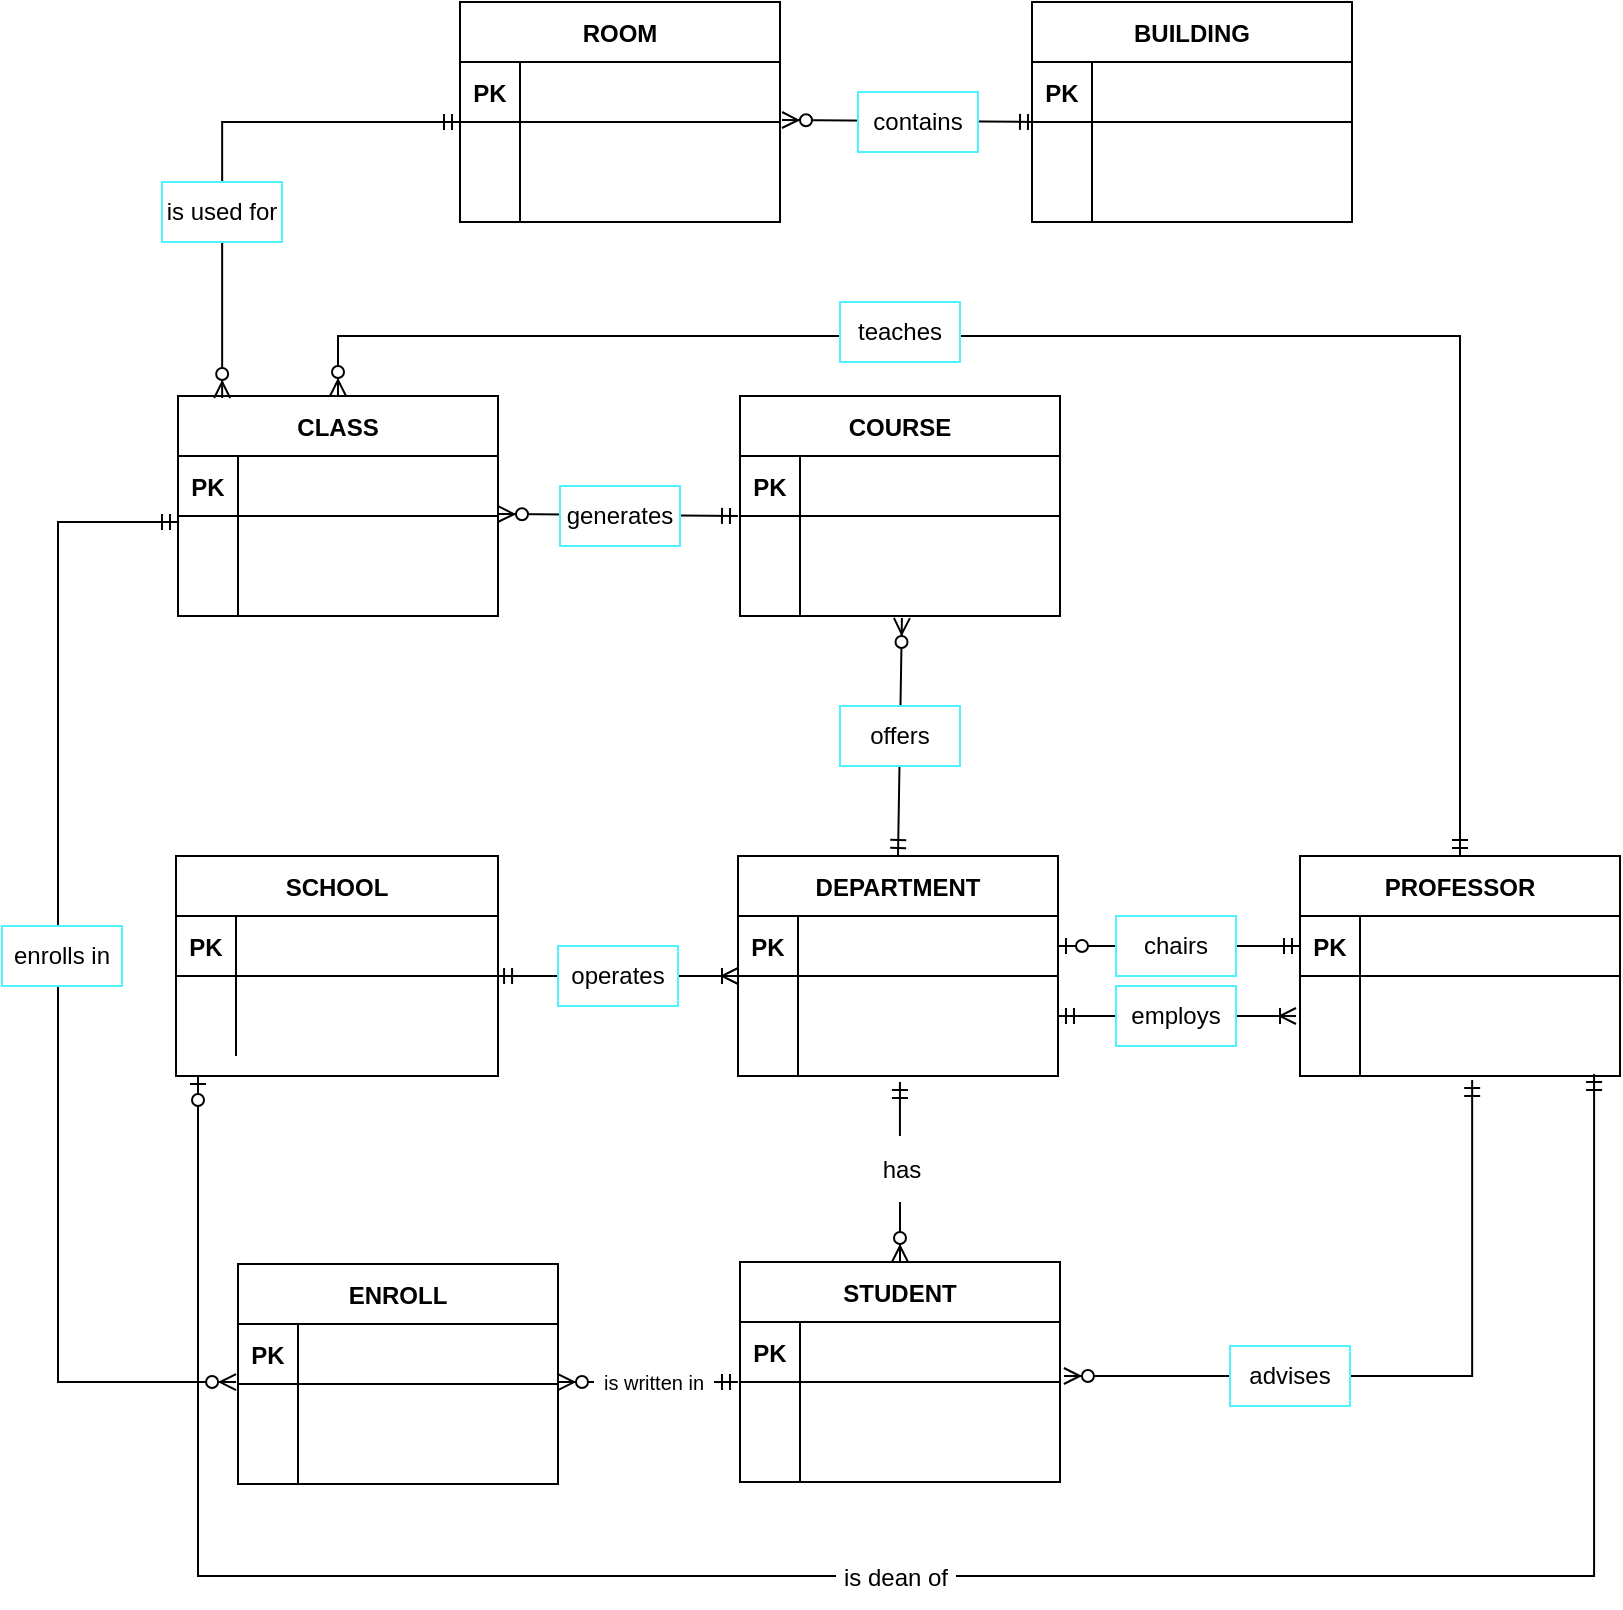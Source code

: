 <mxfile version="26.0.16">
  <diagram id="R2lEEEUBdFMjLlhIrx00" name="Page-1">
    <mxGraphModel dx="950" dy="764" grid="1" gridSize="10" guides="1" tooltips="1" connect="1" arrows="1" fold="1" page="1" pageScale="1" pageWidth="850" pageHeight="1100" math="0" shadow="0" extFonts="Permanent Marker^https://fonts.googleapis.com/css?family=Permanent+Marker">
      <root>
        <mxCell id="0" />
        <mxCell id="1" parent="0" />
        <mxCell id="C-vyLk0tnHw3VtMMgP7b-2" value="DEPARTMENT" style="shape=table;startSize=30;container=1;collapsible=1;childLayout=tableLayout;fixedRows=1;rowLines=0;fontStyle=1;align=center;resizeLast=1;" parent="1" vertex="1">
          <mxGeometry x="378" y="627" width="160" height="110" as="geometry" />
        </mxCell>
        <mxCell id="C-vyLk0tnHw3VtMMgP7b-3" value="" style="shape=partialRectangle;collapsible=0;dropTarget=0;pointerEvents=0;fillColor=none;points=[[0,0.5],[1,0.5]];portConstraint=eastwest;top=0;left=0;right=0;bottom=1;" parent="C-vyLk0tnHw3VtMMgP7b-2" vertex="1">
          <mxGeometry y="30" width="160" height="30" as="geometry" />
        </mxCell>
        <mxCell id="C-vyLk0tnHw3VtMMgP7b-4" value="PK" style="shape=partialRectangle;overflow=hidden;connectable=0;fillColor=none;top=0;left=0;bottom=0;right=0;fontStyle=1;" parent="C-vyLk0tnHw3VtMMgP7b-3" vertex="1">
          <mxGeometry width="30" height="30" as="geometry">
            <mxRectangle width="30" height="30" as="alternateBounds" />
          </mxGeometry>
        </mxCell>
        <mxCell id="C-vyLk0tnHw3VtMMgP7b-5" value="" style="shape=partialRectangle;overflow=hidden;connectable=0;fillColor=none;top=0;left=0;bottom=0;right=0;align=left;spacingLeft=6;fontStyle=5;" parent="C-vyLk0tnHw3VtMMgP7b-3" vertex="1">
          <mxGeometry x="30" width="130" height="30" as="geometry">
            <mxRectangle width="130" height="30" as="alternateBounds" />
          </mxGeometry>
        </mxCell>
        <mxCell id="C-vyLk0tnHw3VtMMgP7b-6" value="" style="shape=partialRectangle;collapsible=0;dropTarget=0;pointerEvents=0;fillColor=none;points=[[0,0.5],[1,0.5]];portConstraint=eastwest;top=0;left=0;right=0;bottom=0;" parent="C-vyLk0tnHw3VtMMgP7b-2" vertex="1">
          <mxGeometry y="60" width="160" height="30" as="geometry" />
        </mxCell>
        <mxCell id="C-vyLk0tnHw3VtMMgP7b-7" value="" style="shape=partialRectangle;overflow=hidden;connectable=0;fillColor=none;top=0;left=0;bottom=0;right=0;" parent="C-vyLk0tnHw3VtMMgP7b-6" vertex="1">
          <mxGeometry width="30" height="30" as="geometry">
            <mxRectangle width="30" height="30" as="alternateBounds" />
          </mxGeometry>
        </mxCell>
        <mxCell id="C-vyLk0tnHw3VtMMgP7b-8" value="" style="shape=partialRectangle;overflow=hidden;connectable=0;fillColor=none;top=0;left=0;bottom=0;right=0;align=left;spacingLeft=6;" parent="C-vyLk0tnHw3VtMMgP7b-6" vertex="1">
          <mxGeometry x="30" width="130" height="30" as="geometry">
            <mxRectangle width="130" height="30" as="alternateBounds" />
          </mxGeometry>
        </mxCell>
        <mxCell id="C-vyLk0tnHw3VtMMgP7b-9" value="" style="shape=partialRectangle;collapsible=0;dropTarget=0;pointerEvents=0;fillColor=none;points=[[0,0.5],[1,0.5]];portConstraint=eastwest;top=0;left=0;right=0;bottom=0;" parent="C-vyLk0tnHw3VtMMgP7b-2" vertex="1">
          <mxGeometry y="90" width="160" height="20" as="geometry" />
        </mxCell>
        <mxCell id="C-vyLk0tnHw3VtMMgP7b-10" value="" style="shape=partialRectangle;overflow=hidden;connectable=0;fillColor=none;top=0;left=0;bottom=0;right=0;" parent="C-vyLk0tnHw3VtMMgP7b-9" vertex="1">
          <mxGeometry width="30" height="20" as="geometry">
            <mxRectangle width="30" height="20" as="alternateBounds" />
          </mxGeometry>
        </mxCell>
        <mxCell id="C-vyLk0tnHw3VtMMgP7b-11" value="" style="shape=partialRectangle;overflow=hidden;connectable=0;fillColor=none;top=0;left=0;bottom=0;right=0;align=left;spacingLeft=6;" parent="C-vyLk0tnHw3VtMMgP7b-9" vertex="1">
          <mxGeometry x="30" width="130" height="20" as="geometry">
            <mxRectangle width="130" height="20" as="alternateBounds" />
          </mxGeometry>
        </mxCell>
        <mxCell id="C-vyLk0tnHw3VtMMgP7b-23" value="SCHOOL" style="shape=table;startSize=30;container=1;collapsible=1;childLayout=tableLayout;fixedRows=1;rowLines=0;fontStyle=1;align=center;resizeLast=1;" parent="1" vertex="1">
          <mxGeometry x="97" y="627" width="161" height="110" as="geometry" />
        </mxCell>
        <mxCell id="C-vyLk0tnHw3VtMMgP7b-24" value="" style="shape=partialRectangle;collapsible=0;dropTarget=0;pointerEvents=0;fillColor=none;points=[[0,0.5],[1,0.5]];portConstraint=eastwest;top=0;left=0;right=0;bottom=1;" parent="C-vyLk0tnHw3VtMMgP7b-23" vertex="1">
          <mxGeometry y="30" width="161" height="30" as="geometry" />
        </mxCell>
        <mxCell id="C-vyLk0tnHw3VtMMgP7b-25" value="PK" style="shape=partialRectangle;overflow=hidden;connectable=0;fillColor=none;top=0;left=0;bottom=0;right=0;fontStyle=1;" parent="C-vyLk0tnHw3VtMMgP7b-24" vertex="1">
          <mxGeometry width="30" height="30" as="geometry">
            <mxRectangle width="30" height="30" as="alternateBounds" />
          </mxGeometry>
        </mxCell>
        <mxCell id="C-vyLk0tnHw3VtMMgP7b-26" value="" style="shape=partialRectangle;overflow=hidden;connectable=0;fillColor=none;top=0;left=0;bottom=0;right=0;align=left;spacingLeft=6;fontStyle=5;" parent="C-vyLk0tnHw3VtMMgP7b-24" vertex="1">
          <mxGeometry x="30" width="131" height="30" as="geometry">
            <mxRectangle width="131" height="30" as="alternateBounds" />
          </mxGeometry>
        </mxCell>
        <mxCell id="C-vyLk0tnHw3VtMMgP7b-27" value="" style="shape=partialRectangle;collapsible=0;dropTarget=0;pointerEvents=0;fillColor=none;points=[[0,0.5],[1,0.5]];portConstraint=eastwest;top=0;left=0;right=0;bottom=0;" parent="C-vyLk0tnHw3VtMMgP7b-23" vertex="1">
          <mxGeometry y="60" width="161" height="40" as="geometry" />
        </mxCell>
        <mxCell id="C-vyLk0tnHw3VtMMgP7b-28" value="" style="shape=partialRectangle;overflow=hidden;connectable=0;fillColor=none;top=0;left=0;bottom=0;right=0;" parent="C-vyLk0tnHw3VtMMgP7b-27" vertex="1">
          <mxGeometry width="30" height="40" as="geometry">
            <mxRectangle width="30" height="40" as="alternateBounds" />
          </mxGeometry>
        </mxCell>
        <mxCell id="C-vyLk0tnHw3VtMMgP7b-29" value="" style="shape=partialRectangle;overflow=hidden;connectable=0;fillColor=none;top=0;left=0;bottom=0;right=0;align=left;spacingLeft=6;" parent="C-vyLk0tnHw3VtMMgP7b-27" vertex="1">
          <mxGeometry x="30" width="131" height="40" as="geometry">
            <mxRectangle width="131" height="40" as="alternateBounds" />
          </mxGeometry>
        </mxCell>
        <mxCell id="QNezhrRx2V7ttAoGmhOf-14" value="STUDENT" style="shape=table;startSize=30;container=1;collapsible=1;childLayout=tableLayout;fixedRows=1;rowLines=0;fontStyle=1;align=center;resizeLast=1;" parent="1" vertex="1">
          <mxGeometry x="379" y="830" width="160" height="110" as="geometry" />
        </mxCell>
        <mxCell id="QNezhrRx2V7ttAoGmhOf-15" value="" style="shape=partialRectangle;collapsible=0;dropTarget=0;pointerEvents=0;fillColor=none;points=[[0,0.5],[1,0.5]];portConstraint=eastwest;top=0;left=0;right=0;bottom=1;" parent="QNezhrRx2V7ttAoGmhOf-14" vertex="1">
          <mxGeometry y="30" width="160" height="30" as="geometry" />
        </mxCell>
        <mxCell id="QNezhrRx2V7ttAoGmhOf-16" value="PK" style="shape=partialRectangle;overflow=hidden;connectable=0;fillColor=none;top=0;left=0;bottom=0;right=0;fontStyle=1;" parent="QNezhrRx2V7ttAoGmhOf-15" vertex="1">
          <mxGeometry width="30" height="30" as="geometry">
            <mxRectangle width="30" height="30" as="alternateBounds" />
          </mxGeometry>
        </mxCell>
        <mxCell id="QNezhrRx2V7ttAoGmhOf-17" value="" style="shape=partialRectangle;overflow=hidden;connectable=0;fillColor=none;top=0;left=0;bottom=0;right=0;align=left;spacingLeft=6;fontStyle=5;" parent="QNezhrRx2V7ttAoGmhOf-15" vertex="1">
          <mxGeometry x="30" width="130" height="30" as="geometry">
            <mxRectangle width="130" height="30" as="alternateBounds" />
          </mxGeometry>
        </mxCell>
        <mxCell id="QNezhrRx2V7ttAoGmhOf-18" value="" style="shape=partialRectangle;collapsible=0;dropTarget=0;pointerEvents=0;fillColor=none;points=[[0,0.5],[1,0.5]];portConstraint=eastwest;top=0;left=0;right=0;bottom=0;" parent="QNezhrRx2V7ttAoGmhOf-14" vertex="1">
          <mxGeometry y="60" width="160" height="30" as="geometry" />
        </mxCell>
        <mxCell id="QNezhrRx2V7ttAoGmhOf-19" value="" style="shape=partialRectangle;overflow=hidden;connectable=0;fillColor=none;top=0;left=0;bottom=0;right=0;" parent="QNezhrRx2V7ttAoGmhOf-18" vertex="1">
          <mxGeometry width="30" height="30" as="geometry">
            <mxRectangle width="30" height="30" as="alternateBounds" />
          </mxGeometry>
        </mxCell>
        <mxCell id="QNezhrRx2V7ttAoGmhOf-20" value="" style="shape=partialRectangle;overflow=hidden;connectable=0;fillColor=none;top=0;left=0;bottom=0;right=0;align=left;spacingLeft=6;" parent="QNezhrRx2V7ttAoGmhOf-18" vertex="1">
          <mxGeometry x="30" width="130" height="30" as="geometry">
            <mxRectangle width="130" height="30" as="alternateBounds" />
          </mxGeometry>
        </mxCell>
        <mxCell id="QNezhrRx2V7ttAoGmhOf-21" value="" style="shape=partialRectangle;collapsible=0;dropTarget=0;pointerEvents=0;fillColor=none;points=[[0,0.5],[1,0.5]];portConstraint=eastwest;top=0;left=0;right=0;bottom=0;" parent="QNezhrRx2V7ttAoGmhOf-14" vertex="1">
          <mxGeometry y="90" width="160" height="20" as="geometry" />
        </mxCell>
        <mxCell id="QNezhrRx2V7ttAoGmhOf-22" value="" style="shape=partialRectangle;overflow=hidden;connectable=0;fillColor=none;top=0;left=0;bottom=0;right=0;" parent="QNezhrRx2V7ttAoGmhOf-21" vertex="1">
          <mxGeometry width="30" height="20" as="geometry">
            <mxRectangle width="30" height="20" as="alternateBounds" />
          </mxGeometry>
        </mxCell>
        <mxCell id="QNezhrRx2V7ttAoGmhOf-23" value="" style="shape=partialRectangle;overflow=hidden;connectable=0;fillColor=none;top=0;left=0;bottom=0;right=0;align=left;spacingLeft=6;" parent="QNezhrRx2V7ttAoGmhOf-21" vertex="1">
          <mxGeometry x="30" width="130" height="20" as="geometry">
            <mxRectangle width="130" height="20" as="alternateBounds" />
          </mxGeometry>
        </mxCell>
        <mxCell id="QNezhrRx2V7ttAoGmhOf-29" value="" style="edgeStyle=entityRelationEdgeStyle;fontSize=12;html=1;endArrow=ERoneToMany;startArrow=ERmandOne;rounded=0;exitX=0.994;exitY=0;exitDx=0;exitDy=0;exitPerimeter=0;" parent="1" source="C-vyLk0tnHw3VtMMgP7b-27" edge="1">
          <mxGeometry width="100" height="100" relative="1" as="geometry">
            <mxPoint x="368" y="687" as="sourcePoint" />
            <mxPoint x="378" y="687" as="targetPoint" />
            <Array as="points">
              <mxPoint x="478" y="677" />
              <mxPoint x="468" y="677" />
            </Array>
          </mxGeometry>
        </mxCell>
        <mxCell id="QNezhrRx2V7ttAoGmhOf-12" value="operates" style="text;html=1;align=center;verticalAlign=middle;whiteSpace=wrap;rounded=0;fillColor=#FFFFFF;strokeColor=#4FF3FF;" parent="1" vertex="1">
          <mxGeometry x="288" y="672" width="60" height="30" as="geometry" />
        </mxCell>
        <mxCell id="QNezhrRx2V7ttAoGmhOf-33" value="PROFESSOR" style="shape=table;startSize=30;container=1;collapsible=1;childLayout=tableLayout;fixedRows=1;rowLines=0;fontStyle=1;align=center;resizeLast=1;" parent="1" vertex="1">
          <mxGeometry x="659" y="627" width="160" height="110" as="geometry" />
        </mxCell>
        <mxCell id="QNezhrRx2V7ttAoGmhOf-34" value="" style="shape=partialRectangle;collapsible=0;dropTarget=0;pointerEvents=0;fillColor=none;points=[[0,0.5],[1,0.5]];portConstraint=eastwest;top=0;left=0;right=0;bottom=1;" parent="QNezhrRx2V7ttAoGmhOf-33" vertex="1">
          <mxGeometry y="30" width="160" height="30" as="geometry" />
        </mxCell>
        <mxCell id="QNezhrRx2V7ttAoGmhOf-35" value="PK" style="shape=partialRectangle;overflow=hidden;connectable=0;fillColor=none;top=0;left=0;bottom=0;right=0;fontStyle=1;" parent="QNezhrRx2V7ttAoGmhOf-34" vertex="1">
          <mxGeometry width="30" height="30" as="geometry">
            <mxRectangle width="30" height="30" as="alternateBounds" />
          </mxGeometry>
        </mxCell>
        <mxCell id="QNezhrRx2V7ttAoGmhOf-36" value="" style="shape=partialRectangle;overflow=hidden;connectable=0;fillColor=none;top=0;left=0;bottom=0;right=0;align=left;spacingLeft=6;fontStyle=5;" parent="QNezhrRx2V7ttAoGmhOf-34" vertex="1">
          <mxGeometry x="30" width="130" height="30" as="geometry">
            <mxRectangle width="130" height="30" as="alternateBounds" />
          </mxGeometry>
        </mxCell>
        <mxCell id="QNezhrRx2V7ttAoGmhOf-37" value="" style="shape=partialRectangle;collapsible=0;dropTarget=0;pointerEvents=0;fillColor=none;points=[[0,0.5],[1,0.5]];portConstraint=eastwest;top=0;left=0;right=0;bottom=0;" parent="QNezhrRx2V7ttAoGmhOf-33" vertex="1">
          <mxGeometry y="60" width="160" height="30" as="geometry" />
        </mxCell>
        <mxCell id="QNezhrRx2V7ttAoGmhOf-38" value="" style="shape=partialRectangle;overflow=hidden;connectable=0;fillColor=none;top=0;left=0;bottom=0;right=0;" parent="QNezhrRx2V7ttAoGmhOf-37" vertex="1">
          <mxGeometry width="30" height="30" as="geometry">
            <mxRectangle width="30" height="30" as="alternateBounds" />
          </mxGeometry>
        </mxCell>
        <mxCell id="QNezhrRx2V7ttAoGmhOf-39" value="" style="shape=partialRectangle;overflow=hidden;connectable=0;fillColor=none;top=0;left=0;bottom=0;right=0;align=left;spacingLeft=6;" parent="QNezhrRx2V7ttAoGmhOf-37" vertex="1">
          <mxGeometry x="30" width="130" height="30" as="geometry">
            <mxRectangle width="130" height="30" as="alternateBounds" />
          </mxGeometry>
        </mxCell>
        <mxCell id="QNezhrRx2V7ttAoGmhOf-40" value="" style="shape=partialRectangle;collapsible=0;dropTarget=0;pointerEvents=0;fillColor=none;points=[[0,0.5],[1,0.5]];portConstraint=eastwest;top=0;left=0;right=0;bottom=0;" parent="QNezhrRx2V7ttAoGmhOf-33" vertex="1">
          <mxGeometry y="90" width="160" height="20" as="geometry" />
        </mxCell>
        <mxCell id="QNezhrRx2V7ttAoGmhOf-41" value="" style="shape=partialRectangle;overflow=hidden;connectable=0;fillColor=none;top=0;left=0;bottom=0;right=0;" parent="QNezhrRx2V7ttAoGmhOf-40" vertex="1">
          <mxGeometry width="30" height="20" as="geometry">
            <mxRectangle width="30" height="20" as="alternateBounds" />
          </mxGeometry>
        </mxCell>
        <mxCell id="QNezhrRx2V7ttAoGmhOf-42" value="" style="shape=partialRectangle;overflow=hidden;connectable=0;fillColor=none;top=0;left=0;bottom=0;right=0;align=left;spacingLeft=6;" parent="QNezhrRx2V7ttAoGmhOf-40" vertex="1">
          <mxGeometry x="30" width="130" height="20" as="geometry">
            <mxRectangle width="130" height="20" as="alternateBounds" />
          </mxGeometry>
        </mxCell>
        <mxCell id="QNezhrRx2V7ttAoGmhOf-43" value="" style="fontSize=12;html=1;endArrow=ERoneToMany;startArrow=ERmandOne;rounded=0;" parent="1" edge="1">
          <mxGeometry width="100" height="100" relative="1" as="geometry">
            <mxPoint x="538" y="707" as="sourcePoint" />
            <mxPoint x="657" y="707" as="targetPoint" />
          </mxGeometry>
        </mxCell>
        <mxCell id="QNezhrRx2V7ttAoGmhOf-44" value="employs" style="text;html=1;align=center;verticalAlign=middle;whiteSpace=wrap;rounded=0;fillColor=#FFFFFF;strokeColor=#4FF3FF;" parent="1" vertex="1">
          <mxGeometry x="567" y="692" width="60" height="30" as="geometry" />
        </mxCell>
        <mxCell id="gdfZpjY-pPg9izJLsY7B-7" value="COURSE" style="shape=table;startSize=30;container=1;collapsible=1;childLayout=tableLayout;fixedRows=1;rowLines=0;fontStyle=1;align=center;resizeLast=1;" vertex="1" parent="1">
          <mxGeometry x="379" y="397" width="160" height="110" as="geometry" />
        </mxCell>
        <mxCell id="gdfZpjY-pPg9izJLsY7B-8" value="" style="shape=partialRectangle;collapsible=0;dropTarget=0;pointerEvents=0;fillColor=none;points=[[0,0.5],[1,0.5]];portConstraint=eastwest;top=0;left=0;right=0;bottom=1;" vertex="1" parent="gdfZpjY-pPg9izJLsY7B-7">
          <mxGeometry y="30" width="160" height="30" as="geometry" />
        </mxCell>
        <mxCell id="gdfZpjY-pPg9izJLsY7B-9" value="PK" style="shape=partialRectangle;overflow=hidden;connectable=0;fillColor=none;top=0;left=0;bottom=0;right=0;fontStyle=1;" vertex="1" parent="gdfZpjY-pPg9izJLsY7B-8">
          <mxGeometry width="30" height="30" as="geometry">
            <mxRectangle width="30" height="30" as="alternateBounds" />
          </mxGeometry>
        </mxCell>
        <mxCell id="gdfZpjY-pPg9izJLsY7B-10" value="" style="shape=partialRectangle;overflow=hidden;connectable=0;fillColor=none;top=0;left=0;bottom=0;right=0;align=left;spacingLeft=6;fontStyle=5;" vertex="1" parent="gdfZpjY-pPg9izJLsY7B-8">
          <mxGeometry x="30" width="130" height="30" as="geometry">
            <mxRectangle width="130" height="30" as="alternateBounds" />
          </mxGeometry>
        </mxCell>
        <mxCell id="gdfZpjY-pPg9izJLsY7B-11" value="" style="shape=partialRectangle;collapsible=0;dropTarget=0;pointerEvents=0;fillColor=none;points=[[0,0.5],[1,0.5]];portConstraint=eastwest;top=0;left=0;right=0;bottom=0;" vertex="1" parent="gdfZpjY-pPg9izJLsY7B-7">
          <mxGeometry y="60" width="160" height="30" as="geometry" />
        </mxCell>
        <mxCell id="gdfZpjY-pPg9izJLsY7B-12" value="" style="shape=partialRectangle;overflow=hidden;connectable=0;fillColor=none;top=0;left=0;bottom=0;right=0;" vertex="1" parent="gdfZpjY-pPg9izJLsY7B-11">
          <mxGeometry width="30" height="30" as="geometry">
            <mxRectangle width="30" height="30" as="alternateBounds" />
          </mxGeometry>
        </mxCell>
        <mxCell id="gdfZpjY-pPg9izJLsY7B-13" value="" style="shape=partialRectangle;overflow=hidden;connectable=0;fillColor=none;top=0;left=0;bottom=0;right=0;align=left;spacingLeft=6;" vertex="1" parent="gdfZpjY-pPg9izJLsY7B-11">
          <mxGeometry x="30" width="130" height="30" as="geometry">
            <mxRectangle width="130" height="30" as="alternateBounds" />
          </mxGeometry>
        </mxCell>
        <mxCell id="gdfZpjY-pPg9izJLsY7B-14" value="" style="shape=partialRectangle;collapsible=0;dropTarget=0;pointerEvents=0;fillColor=none;points=[[0,0.5],[1,0.5]];portConstraint=eastwest;top=0;left=0;right=0;bottom=0;" vertex="1" parent="gdfZpjY-pPg9izJLsY7B-7">
          <mxGeometry y="90" width="160" height="20" as="geometry" />
        </mxCell>
        <mxCell id="gdfZpjY-pPg9izJLsY7B-15" value="" style="shape=partialRectangle;overflow=hidden;connectable=0;fillColor=none;top=0;left=0;bottom=0;right=0;" vertex="1" parent="gdfZpjY-pPg9izJLsY7B-14">
          <mxGeometry width="30" height="20" as="geometry">
            <mxRectangle width="30" height="20" as="alternateBounds" />
          </mxGeometry>
        </mxCell>
        <mxCell id="gdfZpjY-pPg9izJLsY7B-16" value="" style="shape=partialRectangle;overflow=hidden;connectable=0;fillColor=none;top=0;left=0;bottom=0;right=0;align=left;spacingLeft=6;" vertex="1" parent="gdfZpjY-pPg9izJLsY7B-14">
          <mxGeometry x="30" width="130" height="20" as="geometry">
            <mxRectangle width="130" height="20" as="alternateBounds" />
          </mxGeometry>
        </mxCell>
        <mxCell id="gdfZpjY-pPg9izJLsY7B-19" value="CLASS" style="shape=table;startSize=30;container=1;collapsible=1;childLayout=tableLayout;fixedRows=1;rowLines=0;fontStyle=1;align=center;resizeLast=1;" vertex="1" parent="1">
          <mxGeometry x="98" y="397" width="160" height="110" as="geometry" />
        </mxCell>
        <mxCell id="gdfZpjY-pPg9izJLsY7B-20" value="" style="shape=partialRectangle;collapsible=0;dropTarget=0;pointerEvents=0;fillColor=none;points=[[0,0.5],[1,0.5]];portConstraint=eastwest;top=0;left=0;right=0;bottom=1;" vertex="1" parent="gdfZpjY-pPg9izJLsY7B-19">
          <mxGeometry y="30" width="160" height="30" as="geometry" />
        </mxCell>
        <mxCell id="gdfZpjY-pPg9izJLsY7B-21" value="PK" style="shape=partialRectangle;overflow=hidden;connectable=0;fillColor=none;top=0;left=0;bottom=0;right=0;fontStyle=1;" vertex="1" parent="gdfZpjY-pPg9izJLsY7B-20">
          <mxGeometry width="30" height="30" as="geometry">
            <mxRectangle width="30" height="30" as="alternateBounds" />
          </mxGeometry>
        </mxCell>
        <mxCell id="gdfZpjY-pPg9izJLsY7B-22" value="" style="shape=partialRectangle;overflow=hidden;connectable=0;fillColor=none;top=0;left=0;bottom=0;right=0;align=left;spacingLeft=6;fontStyle=5;" vertex="1" parent="gdfZpjY-pPg9izJLsY7B-20">
          <mxGeometry x="30" width="130" height="30" as="geometry">
            <mxRectangle width="130" height="30" as="alternateBounds" />
          </mxGeometry>
        </mxCell>
        <mxCell id="gdfZpjY-pPg9izJLsY7B-23" value="" style="shape=partialRectangle;collapsible=0;dropTarget=0;pointerEvents=0;fillColor=none;points=[[0,0.5],[1,0.5]];portConstraint=eastwest;top=0;left=0;right=0;bottom=0;" vertex="1" parent="gdfZpjY-pPg9izJLsY7B-19">
          <mxGeometry y="60" width="160" height="30" as="geometry" />
        </mxCell>
        <mxCell id="gdfZpjY-pPg9izJLsY7B-24" value="" style="shape=partialRectangle;overflow=hidden;connectable=0;fillColor=none;top=0;left=0;bottom=0;right=0;" vertex="1" parent="gdfZpjY-pPg9izJLsY7B-23">
          <mxGeometry width="30" height="30" as="geometry">
            <mxRectangle width="30" height="30" as="alternateBounds" />
          </mxGeometry>
        </mxCell>
        <mxCell id="gdfZpjY-pPg9izJLsY7B-25" value="" style="shape=partialRectangle;overflow=hidden;connectable=0;fillColor=none;top=0;left=0;bottom=0;right=0;align=left;spacingLeft=6;" vertex="1" parent="gdfZpjY-pPg9izJLsY7B-23">
          <mxGeometry x="30" width="130" height="30" as="geometry">
            <mxRectangle width="130" height="30" as="alternateBounds" />
          </mxGeometry>
        </mxCell>
        <mxCell id="gdfZpjY-pPg9izJLsY7B-26" value="" style="shape=partialRectangle;collapsible=0;dropTarget=0;pointerEvents=0;fillColor=none;points=[[0,0.5],[1,0.5]];portConstraint=eastwest;top=0;left=0;right=0;bottom=0;" vertex="1" parent="gdfZpjY-pPg9izJLsY7B-19">
          <mxGeometry y="90" width="160" height="20" as="geometry" />
        </mxCell>
        <mxCell id="gdfZpjY-pPg9izJLsY7B-27" value="" style="shape=partialRectangle;overflow=hidden;connectable=0;fillColor=none;top=0;left=0;bottom=0;right=0;" vertex="1" parent="gdfZpjY-pPg9izJLsY7B-26">
          <mxGeometry width="30" height="20" as="geometry">
            <mxRectangle width="30" height="20" as="alternateBounds" />
          </mxGeometry>
        </mxCell>
        <mxCell id="gdfZpjY-pPg9izJLsY7B-28" value="" style="shape=partialRectangle;overflow=hidden;connectable=0;fillColor=none;top=0;left=0;bottom=0;right=0;align=left;spacingLeft=6;" vertex="1" parent="gdfZpjY-pPg9izJLsY7B-26">
          <mxGeometry x="30" width="130" height="20" as="geometry">
            <mxRectangle width="130" height="20" as="alternateBounds" />
          </mxGeometry>
        </mxCell>
        <mxCell id="gdfZpjY-pPg9izJLsY7B-64" value="" style="edgeStyle=elbowEdgeStyle;fontSize=12;html=1;endArrow=ERzeroToOne;startArrow=ERmandOne;rounded=0;elbow=vertical;exitX=0.919;exitY=0.95;exitDx=0;exitDy=0;exitPerimeter=0;" edge="1" parent="1" source="QNezhrRx2V7ttAoGmhOf-40">
          <mxGeometry width="100" height="100" relative="1" as="geometry">
            <mxPoint x="738" y="747" as="sourcePoint" />
            <mxPoint x="108" y="737" as="targetPoint" />
            <Array as="points">
              <mxPoint x="488" y="987" />
            </Array>
          </mxGeometry>
        </mxCell>
        <mxCell id="gdfZpjY-pPg9izJLsY7B-56" value="is dean of" style="text;html=1;align=center;verticalAlign=middle;whiteSpace=wrap;rounded=0;fillColor=#FFFFFF;" vertex="1" parent="1">
          <mxGeometry x="427" y="973" width="60" height="30" as="geometry" />
        </mxCell>
        <mxCell id="gdfZpjY-pPg9izJLsY7B-65" value="" style="fontSize=12;html=1;endArrow=ERzeroToMany;startArrow=ERmandOne;rounded=0;entryX=0.506;entryY=1.05;entryDx=0;entryDy=0;entryPerimeter=0;exitX=0.5;exitY=0;exitDx=0;exitDy=0;" edge="1" parent="1" source="C-vyLk0tnHw3VtMMgP7b-2" target="gdfZpjY-pPg9izJLsY7B-14">
          <mxGeometry width="100" height="100" relative="1" as="geometry">
            <mxPoint x="438" y="627" as="sourcePoint" />
            <mxPoint x="538" y="527" as="targetPoint" />
          </mxGeometry>
        </mxCell>
        <mxCell id="gdfZpjY-pPg9izJLsY7B-17" value="offers" style="text;html=1;align=center;verticalAlign=middle;whiteSpace=wrap;rounded=0;fillColor=#FFFFFF;strokeColor=#4FF3FF;" vertex="1" parent="1">
          <mxGeometry x="429" y="552" width="60" height="30" as="geometry" />
        </mxCell>
        <mxCell id="gdfZpjY-pPg9izJLsY7B-66" value="" style="fontSize=12;html=1;endArrow=ERzeroToMany;startArrow=ERmandOne;rounded=0;entryX=1;entryY=-0.033;entryDx=0;entryDy=0;entryPerimeter=0;" edge="1" parent="1" target="gdfZpjY-pPg9izJLsY7B-23">
          <mxGeometry width="100" height="100" relative="1" as="geometry">
            <mxPoint x="378" y="457" as="sourcePoint" />
            <mxPoint x="478" y="363" as="targetPoint" />
          </mxGeometry>
        </mxCell>
        <mxCell id="gdfZpjY-pPg9izJLsY7B-31" value="generates" style="text;html=1;align=center;verticalAlign=middle;whiteSpace=wrap;rounded=0;fillColor=#FFFFFF;strokeColor=#4FF3FF;" vertex="1" parent="1">
          <mxGeometry x="289" y="442" width="60" height="30" as="geometry" />
        </mxCell>
        <mxCell id="gdfZpjY-pPg9izJLsY7B-67" value="" style="fontSize=12;html=1;endArrow=ERzeroToOne;startArrow=ERmandOne;rounded=0;entryX=1;entryY=0.5;entryDx=0;entryDy=0;exitX=0;exitY=0.5;exitDx=0;exitDy=0;" edge="1" parent="1" source="QNezhrRx2V7ttAoGmhOf-34" target="C-vyLk0tnHw3VtMMgP7b-3">
          <mxGeometry width="100" height="100" relative="1" as="geometry">
            <mxPoint x="608" y="607" as="sourcePoint" />
            <mxPoint x="638" y="572" as="targetPoint" />
          </mxGeometry>
        </mxCell>
        <mxCell id="gdfZpjY-pPg9izJLsY7B-46" value="chairs" style="text;html=1;align=center;verticalAlign=middle;whiteSpace=wrap;rounded=0;fillColor=#FFFFFF;strokeColor=#4FF3FF;" vertex="1" parent="1">
          <mxGeometry x="567" y="657" width="60" height="30" as="geometry" />
        </mxCell>
        <mxCell id="gdfZpjY-pPg9izJLsY7B-68" value="" style="edgeStyle=elbowEdgeStyle;fontSize=12;html=1;endArrow=ERzeroToMany;startArrow=ERmandOne;rounded=0;elbow=vertical;exitX=0.5;exitY=0;exitDx=0;exitDy=0;entryX=0.5;entryY=0;entryDx=0;entryDy=0;" edge="1" parent="1" source="QNezhrRx2V7ttAoGmhOf-33" target="gdfZpjY-pPg9izJLsY7B-19">
          <mxGeometry width="100" height="100" relative="1" as="geometry">
            <mxPoint x="407" y="417" as="sourcePoint" />
            <mxPoint x="507" y="317" as="targetPoint" />
            <Array as="points">
              <mxPoint x="418" y="367" />
            </Array>
          </mxGeometry>
        </mxCell>
        <mxCell id="gdfZpjY-pPg9izJLsY7B-62" value="teaches" style="text;html=1;align=center;verticalAlign=middle;whiteSpace=wrap;rounded=0;fillColor=#FFFFFF;strokeColor=#4FF3FF;" vertex="1" parent="1">
          <mxGeometry x="429" y="350" width="60" height="30" as="geometry" />
        </mxCell>
        <mxCell id="gdfZpjY-pPg9izJLsY7B-69" value="ENROLL" style="shape=table;startSize=30;container=1;collapsible=1;childLayout=tableLayout;fixedRows=1;rowLines=0;fontStyle=1;align=center;resizeLast=1;" vertex="1" parent="1">
          <mxGeometry x="128" y="831" width="160" height="110" as="geometry" />
        </mxCell>
        <mxCell id="gdfZpjY-pPg9izJLsY7B-70" value="" style="shape=partialRectangle;collapsible=0;dropTarget=0;pointerEvents=0;fillColor=none;points=[[0,0.5],[1,0.5]];portConstraint=eastwest;top=0;left=0;right=0;bottom=1;" vertex="1" parent="gdfZpjY-pPg9izJLsY7B-69">
          <mxGeometry y="30" width="160" height="30" as="geometry" />
        </mxCell>
        <mxCell id="gdfZpjY-pPg9izJLsY7B-71" value="PK" style="shape=partialRectangle;overflow=hidden;connectable=0;fillColor=none;top=0;left=0;bottom=0;right=0;fontStyle=1;" vertex="1" parent="gdfZpjY-pPg9izJLsY7B-70">
          <mxGeometry width="30" height="30" as="geometry">
            <mxRectangle width="30" height="30" as="alternateBounds" />
          </mxGeometry>
        </mxCell>
        <mxCell id="gdfZpjY-pPg9izJLsY7B-72" value="" style="shape=partialRectangle;overflow=hidden;connectable=0;fillColor=none;top=0;left=0;bottom=0;right=0;align=left;spacingLeft=6;fontStyle=5;" vertex="1" parent="gdfZpjY-pPg9izJLsY7B-70">
          <mxGeometry x="30" width="130" height="30" as="geometry">
            <mxRectangle width="130" height="30" as="alternateBounds" />
          </mxGeometry>
        </mxCell>
        <mxCell id="gdfZpjY-pPg9izJLsY7B-73" value="" style="shape=partialRectangle;collapsible=0;dropTarget=0;pointerEvents=0;fillColor=none;points=[[0,0.5],[1,0.5]];portConstraint=eastwest;top=0;left=0;right=0;bottom=0;" vertex="1" parent="gdfZpjY-pPg9izJLsY7B-69">
          <mxGeometry y="60" width="160" height="30" as="geometry" />
        </mxCell>
        <mxCell id="gdfZpjY-pPg9izJLsY7B-74" value="" style="shape=partialRectangle;overflow=hidden;connectable=0;fillColor=none;top=0;left=0;bottom=0;right=0;" vertex="1" parent="gdfZpjY-pPg9izJLsY7B-73">
          <mxGeometry width="30" height="30" as="geometry">
            <mxRectangle width="30" height="30" as="alternateBounds" />
          </mxGeometry>
        </mxCell>
        <mxCell id="gdfZpjY-pPg9izJLsY7B-75" value="" style="shape=partialRectangle;overflow=hidden;connectable=0;fillColor=none;top=0;left=0;bottom=0;right=0;align=left;spacingLeft=6;" vertex="1" parent="gdfZpjY-pPg9izJLsY7B-73">
          <mxGeometry x="30" width="130" height="30" as="geometry">
            <mxRectangle width="130" height="30" as="alternateBounds" />
          </mxGeometry>
        </mxCell>
        <mxCell id="gdfZpjY-pPg9izJLsY7B-76" value="" style="shape=partialRectangle;collapsible=0;dropTarget=0;pointerEvents=0;fillColor=none;points=[[0,0.5],[1,0.5]];portConstraint=eastwest;top=0;left=0;right=0;bottom=0;" vertex="1" parent="gdfZpjY-pPg9izJLsY7B-69">
          <mxGeometry y="90" width="160" height="20" as="geometry" />
        </mxCell>
        <mxCell id="gdfZpjY-pPg9izJLsY7B-77" value="" style="shape=partialRectangle;overflow=hidden;connectable=0;fillColor=none;top=0;left=0;bottom=0;right=0;" vertex="1" parent="gdfZpjY-pPg9izJLsY7B-76">
          <mxGeometry width="30" height="20" as="geometry">
            <mxRectangle width="30" height="20" as="alternateBounds" />
          </mxGeometry>
        </mxCell>
        <mxCell id="gdfZpjY-pPg9izJLsY7B-78" value="" style="shape=partialRectangle;overflow=hidden;connectable=0;fillColor=none;top=0;left=0;bottom=0;right=0;align=left;spacingLeft=6;" vertex="1" parent="gdfZpjY-pPg9izJLsY7B-76">
          <mxGeometry x="30" width="130" height="20" as="geometry">
            <mxRectangle width="130" height="20" as="alternateBounds" />
          </mxGeometry>
        </mxCell>
        <mxCell id="gdfZpjY-pPg9izJLsY7B-79" value="" style="edgeStyle=elbowEdgeStyle;fontSize=12;html=1;endArrow=ERzeroToMany;startArrow=ERmandOne;rounded=0;elbow=vertical;exitX=0.538;exitY=1.1;exitDx=0;exitDy=0;exitPerimeter=0;entryX=0.981;entryY=0.933;entryDx=0;entryDy=0;entryPerimeter=0;" edge="1" parent="1" source="QNezhrRx2V7ttAoGmhOf-40">
          <mxGeometry width="100" height="100" relative="1" as="geometry">
            <mxPoint x="747.04" y="747" as="sourcePoint" />
            <mxPoint x="540.96" y="887.99" as="targetPoint" />
            <Array as="points">
              <mxPoint x="747" y="887" />
            </Array>
          </mxGeometry>
        </mxCell>
        <mxCell id="gdfZpjY-pPg9izJLsY7B-80" value="advises" style="text;html=1;align=center;verticalAlign=middle;whiteSpace=wrap;rounded=0;fillColor=#FFFFFF;strokeColor=#4FF3FF;" vertex="1" parent="1">
          <mxGeometry x="624" y="872" width="60" height="30" as="geometry" />
        </mxCell>
        <mxCell id="gdfZpjY-pPg9izJLsY7B-81" value="" style="fontSize=12;html=1;endArrow=ERzeroToMany;startArrow=ERmandOne;rounded=0;entryX=1;entryY=0.967;entryDx=0;entryDy=0;entryPerimeter=0;" edge="1" parent="1" target="gdfZpjY-pPg9izJLsY7B-70">
          <mxGeometry width="100" height="100" relative="1" as="geometry">
            <mxPoint x="378" y="890" as="sourcePoint" />
            <mxPoint x="298" y="889" as="targetPoint" />
          </mxGeometry>
        </mxCell>
        <mxCell id="gdfZpjY-pPg9izJLsY7B-82" value="&lt;font style=&quot;font-size: 10px;&quot;&gt;is written in&lt;/font&gt;" style="text;html=1;align=center;verticalAlign=middle;whiteSpace=wrap;rounded=0;fillColor=#FFFFFF;" vertex="1" parent="1">
          <mxGeometry x="306" y="878" width="60" height="23" as="geometry" />
        </mxCell>
        <mxCell id="gdfZpjY-pPg9izJLsY7B-83" value="" style="edgeStyle=elbowEdgeStyle;fontSize=12;html=1;endArrow=ERzeroToMany;startArrow=ERmandOne;rounded=0;elbow=vertical;entryX=-0.006;entryY=-0.033;entryDx=0;entryDy=0;entryPerimeter=0;exitX=0;exitY=0.1;exitDx=0;exitDy=0;exitPerimeter=0;" edge="1" parent="1" source="gdfZpjY-pPg9izJLsY7B-23" target="gdfZpjY-pPg9izJLsY7B-73">
          <mxGeometry width="100" height="100" relative="1" as="geometry">
            <mxPoint x="58" y="480" as="sourcePoint" />
            <mxPoint x="88" y="890" as="targetPoint" />
            <Array as="points">
              <mxPoint x="38" y="900" />
            </Array>
          </mxGeometry>
        </mxCell>
        <mxCell id="gdfZpjY-pPg9izJLsY7B-87" value="enrolls in" style="text;html=1;align=center;verticalAlign=middle;whiteSpace=wrap;rounded=0;fillColor=#FFFFFF;strokeColor=#4FF3FF;" vertex="1" parent="1">
          <mxGeometry x="10" y="662" width="60" height="30" as="geometry" />
        </mxCell>
        <mxCell id="gdfZpjY-pPg9izJLsY7B-91" value="" style="fontSize=12;html=1;endArrow=ERzeroToMany;startArrow=ERmandOne;rounded=0;entryX=0.5;entryY=0;entryDx=0;entryDy=0;exitX=0.506;exitY=1.15;exitDx=0;exitDy=0;exitPerimeter=0;" edge="1" parent="1" source="C-vyLk0tnHw3VtMMgP7b-9" target="QNezhrRx2V7ttAoGmhOf-14">
          <mxGeometry width="100" height="100" relative="1" as="geometry">
            <mxPoint x="450" y="740" as="sourcePoint" />
            <mxPoint x="500" y="700" as="targetPoint" />
          </mxGeometry>
        </mxCell>
        <mxCell id="QNezhrRx2V7ttAoGmhOf-31" value="has" style="text;html=1;align=center;verticalAlign=middle;whiteSpace=wrap;rounded=0;fillColor=#FFFFFF;" parent="1" vertex="1">
          <mxGeometry x="430" y="767" width="60" height="33" as="geometry" />
        </mxCell>
        <mxCell id="gdfZpjY-pPg9izJLsY7B-92" value="BUILDING" style="shape=table;startSize=30;container=1;collapsible=1;childLayout=tableLayout;fixedRows=1;rowLines=0;fontStyle=1;align=center;resizeLast=1;" vertex="1" parent="1">
          <mxGeometry x="525" y="200" width="160" height="110" as="geometry" />
        </mxCell>
        <mxCell id="gdfZpjY-pPg9izJLsY7B-93" value="" style="shape=partialRectangle;collapsible=0;dropTarget=0;pointerEvents=0;fillColor=none;points=[[0,0.5],[1,0.5]];portConstraint=eastwest;top=0;left=0;right=0;bottom=1;" vertex="1" parent="gdfZpjY-pPg9izJLsY7B-92">
          <mxGeometry y="30" width="160" height="30" as="geometry" />
        </mxCell>
        <mxCell id="gdfZpjY-pPg9izJLsY7B-94" value="PK" style="shape=partialRectangle;overflow=hidden;connectable=0;fillColor=none;top=0;left=0;bottom=0;right=0;fontStyle=1;" vertex="1" parent="gdfZpjY-pPg9izJLsY7B-93">
          <mxGeometry width="30" height="30" as="geometry">
            <mxRectangle width="30" height="30" as="alternateBounds" />
          </mxGeometry>
        </mxCell>
        <mxCell id="gdfZpjY-pPg9izJLsY7B-95" value="" style="shape=partialRectangle;overflow=hidden;connectable=0;fillColor=none;top=0;left=0;bottom=0;right=0;align=left;spacingLeft=6;fontStyle=5;" vertex="1" parent="gdfZpjY-pPg9izJLsY7B-93">
          <mxGeometry x="30" width="130" height="30" as="geometry">
            <mxRectangle width="130" height="30" as="alternateBounds" />
          </mxGeometry>
        </mxCell>
        <mxCell id="gdfZpjY-pPg9izJLsY7B-96" value="" style="shape=partialRectangle;collapsible=0;dropTarget=0;pointerEvents=0;fillColor=none;points=[[0,0.5],[1,0.5]];portConstraint=eastwest;top=0;left=0;right=0;bottom=0;" vertex="1" parent="gdfZpjY-pPg9izJLsY7B-92">
          <mxGeometry y="60" width="160" height="30" as="geometry" />
        </mxCell>
        <mxCell id="gdfZpjY-pPg9izJLsY7B-97" value="" style="shape=partialRectangle;overflow=hidden;connectable=0;fillColor=none;top=0;left=0;bottom=0;right=0;" vertex="1" parent="gdfZpjY-pPg9izJLsY7B-96">
          <mxGeometry width="30" height="30" as="geometry">
            <mxRectangle width="30" height="30" as="alternateBounds" />
          </mxGeometry>
        </mxCell>
        <mxCell id="gdfZpjY-pPg9izJLsY7B-98" value="" style="shape=partialRectangle;overflow=hidden;connectable=0;fillColor=none;top=0;left=0;bottom=0;right=0;align=left;spacingLeft=6;" vertex="1" parent="gdfZpjY-pPg9izJLsY7B-96">
          <mxGeometry x="30" width="130" height="30" as="geometry">
            <mxRectangle width="130" height="30" as="alternateBounds" />
          </mxGeometry>
        </mxCell>
        <mxCell id="gdfZpjY-pPg9izJLsY7B-99" value="" style="shape=partialRectangle;collapsible=0;dropTarget=0;pointerEvents=0;fillColor=none;points=[[0,0.5],[1,0.5]];portConstraint=eastwest;top=0;left=0;right=0;bottom=0;" vertex="1" parent="gdfZpjY-pPg9izJLsY7B-92">
          <mxGeometry y="90" width="160" height="20" as="geometry" />
        </mxCell>
        <mxCell id="gdfZpjY-pPg9izJLsY7B-100" value="" style="shape=partialRectangle;overflow=hidden;connectable=0;fillColor=none;top=0;left=0;bottom=0;right=0;" vertex="1" parent="gdfZpjY-pPg9izJLsY7B-99">
          <mxGeometry width="30" height="20" as="geometry">
            <mxRectangle width="30" height="20" as="alternateBounds" />
          </mxGeometry>
        </mxCell>
        <mxCell id="gdfZpjY-pPg9izJLsY7B-101" value="" style="shape=partialRectangle;overflow=hidden;connectable=0;fillColor=none;top=0;left=0;bottom=0;right=0;align=left;spacingLeft=6;" vertex="1" parent="gdfZpjY-pPg9izJLsY7B-99">
          <mxGeometry x="30" width="130" height="20" as="geometry">
            <mxRectangle width="130" height="20" as="alternateBounds" />
          </mxGeometry>
        </mxCell>
        <mxCell id="gdfZpjY-pPg9izJLsY7B-103" value="ROOM" style="shape=table;startSize=30;container=1;collapsible=1;childLayout=tableLayout;fixedRows=1;rowLines=0;fontStyle=1;align=center;resizeLast=1;" vertex="1" parent="1">
          <mxGeometry x="239" y="200" width="160" height="110" as="geometry" />
        </mxCell>
        <mxCell id="gdfZpjY-pPg9izJLsY7B-104" value="" style="shape=partialRectangle;collapsible=0;dropTarget=0;pointerEvents=0;fillColor=none;points=[[0,0.5],[1,0.5]];portConstraint=eastwest;top=0;left=0;right=0;bottom=1;" vertex="1" parent="gdfZpjY-pPg9izJLsY7B-103">
          <mxGeometry y="30" width="160" height="30" as="geometry" />
        </mxCell>
        <mxCell id="gdfZpjY-pPg9izJLsY7B-105" value="PK" style="shape=partialRectangle;overflow=hidden;connectable=0;fillColor=none;top=0;left=0;bottom=0;right=0;fontStyle=1;" vertex="1" parent="gdfZpjY-pPg9izJLsY7B-104">
          <mxGeometry width="30" height="30" as="geometry">
            <mxRectangle width="30" height="30" as="alternateBounds" />
          </mxGeometry>
        </mxCell>
        <mxCell id="gdfZpjY-pPg9izJLsY7B-106" value="" style="shape=partialRectangle;overflow=hidden;connectable=0;fillColor=none;top=0;left=0;bottom=0;right=0;align=left;spacingLeft=6;fontStyle=5;" vertex="1" parent="gdfZpjY-pPg9izJLsY7B-104">
          <mxGeometry x="30" width="130" height="30" as="geometry">
            <mxRectangle width="130" height="30" as="alternateBounds" />
          </mxGeometry>
        </mxCell>
        <mxCell id="gdfZpjY-pPg9izJLsY7B-107" value="" style="shape=partialRectangle;collapsible=0;dropTarget=0;pointerEvents=0;fillColor=none;points=[[0,0.5],[1,0.5]];portConstraint=eastwest;top=0;left=0;right=0;bottom=0;" vertex="1" parent="gdfZpjY-pPg9izJLsY7B-103">
          <mxGeometry y="60" width="160" height="30" as="geometry" />
        </mxCell>
        <mxCell id="gdfZpjY-pPg9izJLsY7B-108" value="" style="shape=partialRectangle;overflow=hidden;connectable=0;fillColor=none;top=0;left=0;bottom=0;right=0;" vertex="1" parent="gdfZpjY-pPg9izJLsY7B-107">
          <mxGeometry width="30" height="30" as="geometry">
            <mxRectangle width="30" height="30" as="alternateBounds" />
          </mxGeometry>
        </mxCell>
        <mxCell id="gdfZpjY-pPg9izJLsY7B-109" value="" style="shape=partialRectangle;overflow=hidden;connectable=0;fillColor=none;top=0;left=0;bottom=0;right=0;align=left;spacingLeft=6;" vertex="1" parent="gdfZpjY-pPg9izJLsY7B-107">
          <mxGeometry x="30" width="130" height="30" as="geometry">
            <mxRectangle width="130" height="30" as="alternateBounds" />
          </mxGeometry>
        </mxCell>
        <mxCell id="gdfZpjY-pPg9izJLsY7B-110" value="" style="shape=partialRectangle;collapsible=0;dropTarget=0;pointerEvents=0;fillColor=none;points=[[0,0.5],[1,0.5]];portConstraint=eastwest;top=0;left=0;right=0;bottom=0;" vertex="1" parent="gdfZpjY-pPg9izJLsY7B-103">
          <mxGeometry y="90" width="160" height="20" as="geometry" />
        </mxCell>
        <mxCell id="gdfZpjY-pPg9izJLsY7B-111" value="" style="shape=partialRectangle;overflow=hidden;connectable=0;fillColor=none;top=0;left=0;bottom=0;right=0;" vertex="1" parent="gdfZpjY-pPg9izJLsY7B-110">
          <mxGeometry width="30" height="20" as="geometry">
            <mxRectangle width="30" height="20" as="alternateBounds" />
          </mxGeometry>
        </mxCell>
        <mxCell id="gdfZpjY-pPg9izJLsY7B-112" value="" style="shape=partialRectangle;overflow=hidden;connectable=0;fillColor=none;top=0;left=0;bottom=0;right=0;align=left;spacingLeft=6;" vertex="1" parent="gdfZpjY-pPg9izJLsY7B-110">
          <mxGeometry x="30" width="130" height="20" as="geometry">
            <mxRectangle width="130" height="20" as="alternateBounds" />
          </mxGeometry>
        </mxCell>
        <mxCell id="gdfZpjY-pPg9izJLsY7B-113" value="" style="fontSize=12;html=1;endArrow=ERzeroToMany;startArrow=ERmandOne;rounded=0;" edge="1" parent="1">
          <mxGeometry width="100" height="100" relative="1" as="geometry">
            <mxPoint x="527" y="260" as="sourcePoint" />
            <mxPoint x="400" y="259" as="targetPoint" />
          </mxGeometry>
        </mxCell>
        <mxCell id="gdfZpjY-pPg9izJLsY7B-114" value="" style="edgeStyle=elbowEdgeStyle;fontSize=12;html=1;endArrow=ERzeroToMany;startArrow=ERmandOne;rounded=0;elbow=vertical;entryX=0.138;entryY=0.009;entryDx=0;entryDy=0;entryPerimeter=0;" edge="1" parent="1" target="gdfZpjY-pPg9izJLsY7B-19">
          <mxGeometry width="100" height="100" relative="1" as="geometry">
            <mxPoint x="239" y="260" as="sourcePoint" />
            <mxPoint x="120" y="390" as="targetPoint" />
            <Array as="points">
              <mxPoint x="120" y="260" />
            </Array>
          </mxGeometry>
        </mxCell>
        <mxCell id="gdfZpjY-pPg9izJLsY7B-115" value="contains" style="text;html=1;align=center;verticalAlign=middle;whiteSpace=wrap;rounded=0;fillColor=#FFFFFF;strokeColor=#4FF3FF;" vertex="1" parent="1">
          <mxGeometry x="438" y="245" width="60" height="30" as="geometry" />
        </mxCell>
        <mxCell id="gdfZpjY-pPg9izJLsY7B-116" value="is used for" style="text;html=1;align=center;verticalAlign=middle;whiteSpace=wrap;rounded=0;fillColor=#FFFFFF;strokeColor=#4FF3FF;" vertex="1" parent="1">
          <mxGeometry x="90" y="290" width="60" height="30" as="geometry" />
        </mxCell>
      </root>
    </mxGraphModel>
  </diagram>
</mxfile>
